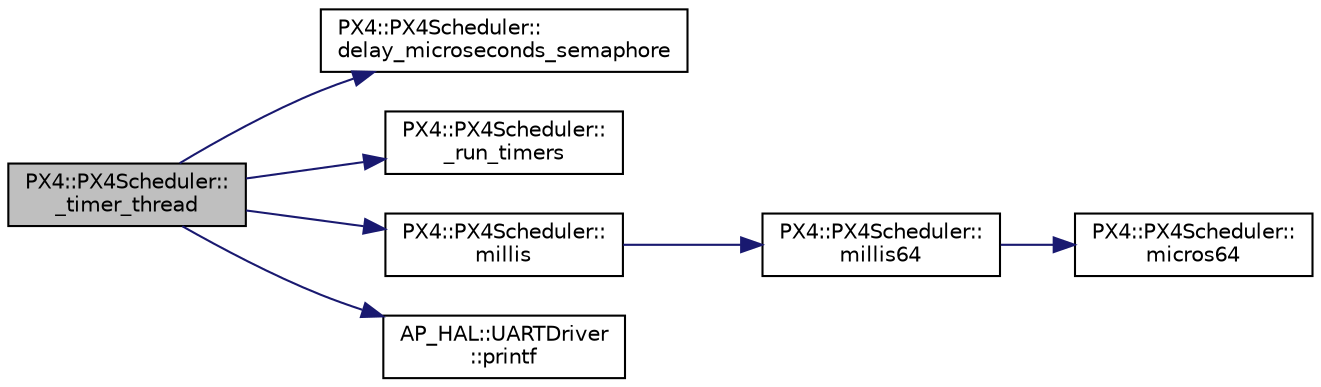 digraph "PX4::PX4Scheduler::_timer_thread"
{
 // INTERACTIVE_SVG=YES
  edge [fontname="Helvetica",fontsize="10",labelfontname="Helvetica",labelfontsize="10"];
  node [fontname="Helvetica",fontsize="10",shape=record];
  rankdir="LR";
  Node1 [label="PX4::PX4Scheduler::\l_timer_thread",height=0.2,width=0.4,color="black", fillcolor="grey75", style="filled" fontcolor="black"];
  Node1 -> Node2 [color="midnightblue",fontsize="10",style="solid",fontname="Helvetica"];
  Node2 [label="PX4::PX4Scheduler::\ldelay_microseconds_semaphore",height=0.2,width=0.4,color="black", fillcolor="white", style="filled",URL="$classPX4_1_1PX4Scheduler.html#a8d7101f4a778832002c949fe32c99000"];
  Node1 -> Node3 [color="midnightblue",fontsize="10",style="solid",fontname="Helvetica"];
  Node3 [label="PX4::PX4Scheduler::\l_run_timers",height=0.2,width=0.4,color="black", fillcolor="white", style="filled",URL="$classPX4_1_1PX4Scheduler.html#a51201caa7b46b5f10cadce7c074e79d8"];
  Node1 -> Node4 [color="midnightblue",fontsize="10",style="solid",fontname="Helvetica"];
  Node4 [label="PX4::PX4Scheduler::\lmillis",height=0.2,width=0.4,color="black", fillcolor="white", style="filled",URL="$classPX4_1_1PX4Scheduler.html#a6fe23525a6373a0921c25d2e6cbedeb5"];
  Node4 -> Node5 [color="midnightblue",fontsize="10",style="solid",fontname="Helvetica"];
  Node5 [label="PX4::PX4Scheduler::\lmillis64",height=0.2,width=0.4,color="black", fillcolor="white", style="filled",URL="$classPX4_1_1PX4Scheduler.html#a8d902fd7ad4f7a2323b4baf28e142717"];
  Node5 -> Node6 [color="midnightblue",fontsize="10",style="solid",fontname="Helvetica"];
  Node6 [label="PX4::PX4Scheduler::\lmicros64",height=0.2,width=0.4,color="black", fillcolor="white", style="filled",URL="$classPX4_1_1PX4Scheduler.html#a822ec9075d8069255612c44a55373872"];
  Node1 -> Node7 [color="midnightblue",fontsize="10",style="solid",fontname="Helvetica"];
  Node7 [label="AP_HAL::UARTDriver\l::printf",height=0.2,width=0.4,color="black", fillcolor="white", style="filled",URL="$classAP__HAL_1_1UARTDriver.html#a4b1ae6fcec3dfe651d08faf589f4ad6d"];
}
